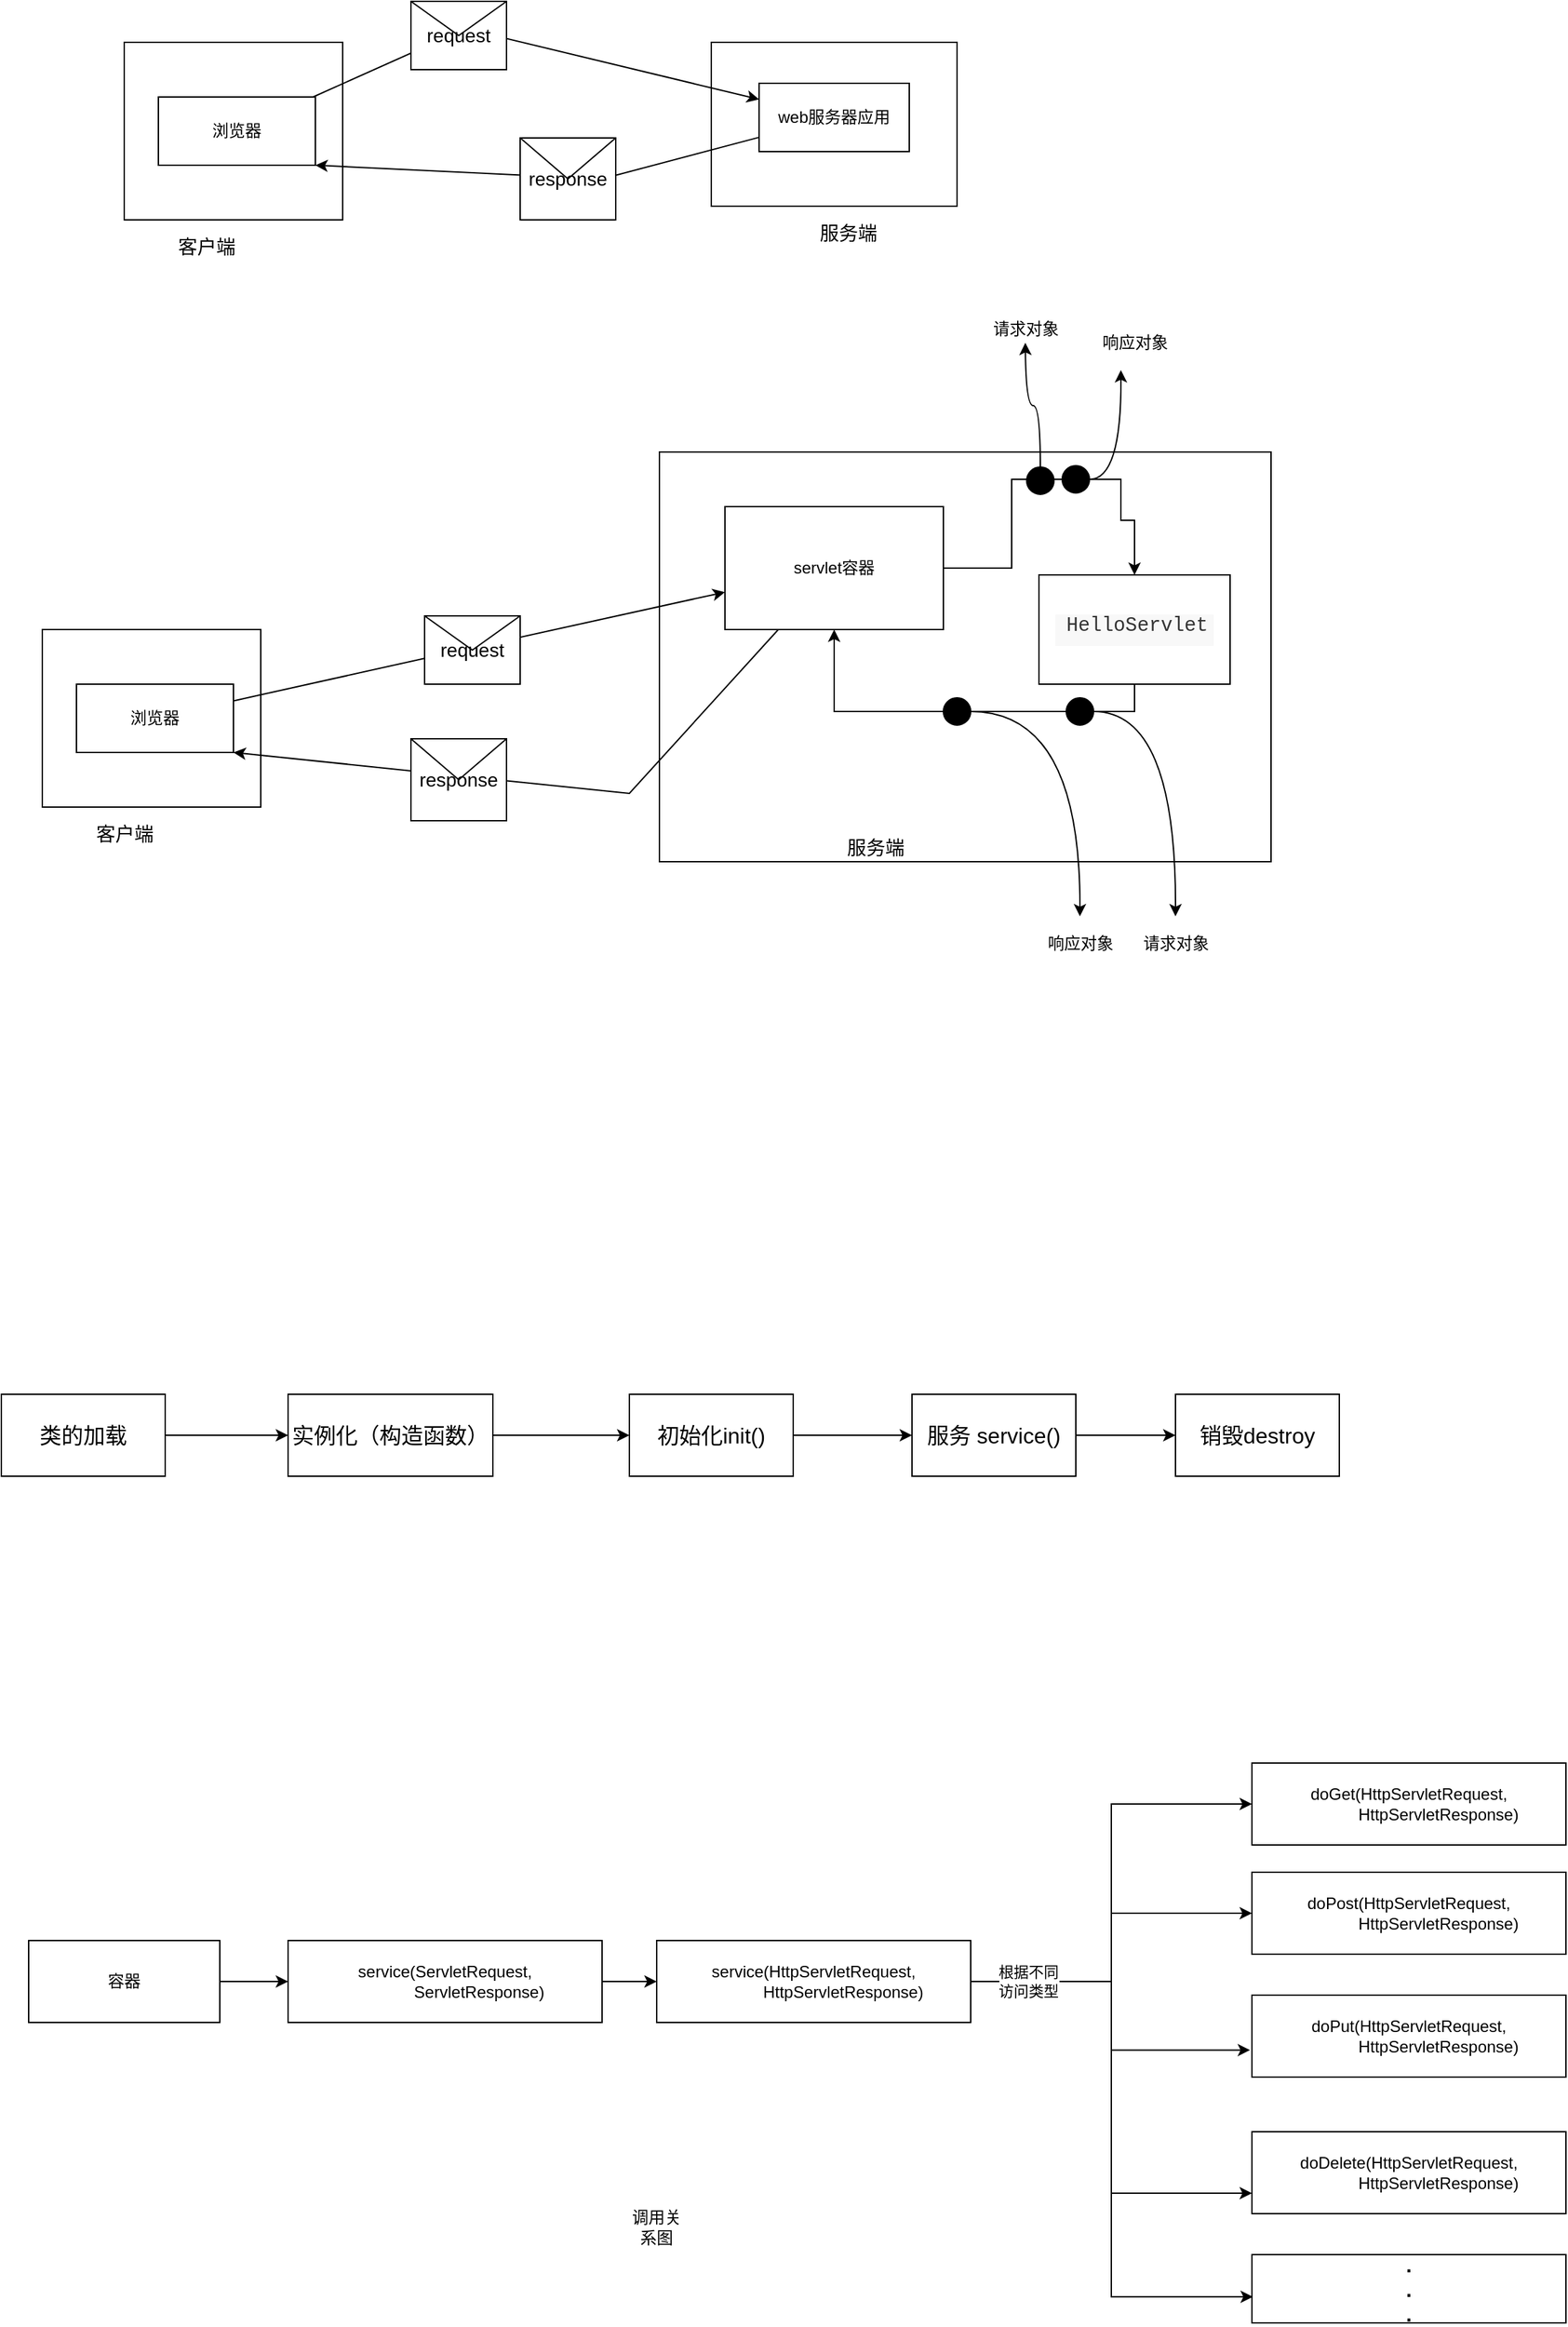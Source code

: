 <mxfile version="13.9.9" type="device"><diagram id="KQxtn0a0X53SCfL3oD3O" name="Page-1"><mxGraphModel dx="749" dy="556" grid="1" gridSize="10" guides="1" tooltips="1" connect="1" arrows="1" fold="1" page="1" pageScale="1" pageWidth="1654" pageHeight="2336" math="0" shadow="0"><root><mxCell id="0"/><mxCell id="1" parent="0"/><mxCell id="lLLf8vL3awieVJQu4hDl-3" value="" style="rounded=0;whiteSpace=wrap;html=1;" parent="1" vertex="1"><mxGeometry x="130" y="40" width="160" height="130" as="geometry"/></mxCell><mxCell id="lLLf8vL3awieVJQu4hDl-6" value="" style="rounded=0;whiteSpace=wrap;html=1;" parent="1" vertex="1"><mxGeometry x="560" y="40" width="180" height="120" as="geometry"/></mxCell><mxCell id="lLLf8vL3awieVJQu4hDl-11" style="edgeStyle=none;rounded=0;orthogonalLoop=1;jettySize=auto;html=1;fontSize=14;" parent="1" source="lLLf8vL3awieVJQu4hDl-7" target="lLLf8vL3awieVJQu4hDl-8" edge="1"><mxGeometry relative="1" as="geometry"><Array as="points"><mxPoint x="380" y="30"/></Array></mxGeometry></mxCell><mxCell id="lLLf8vL3awieVJQu4hDl-7" value="浏览器" style="rounded=0;whiteSpace=wrap;html=1;" parent="1" vertex="1"><mxGeometry x="155" y="80" width="115" height="50" as="geometry"/></mxCell><mxCell id="lLLf8vL3awieVJQu4hDl-14" style="edgeStyle=none;rounded=0;orthogonalLoop=1;jettySize=auto;html=1;entryX=1;entryY=1;entryDx=0;entryDy=0;fontSize=14;" parent="1" source="lLLf8vL3awieVJQu4hDl-8" target="lLLf8vL3awieVJQu4hDl-7" edge="1"><mxGeometry relative="1" as="geometry"><Array as="points"><mxPoint x="480" y="140"/></Array></mxGeometry></mxCell><mxCell id="lLLf8vL3awieVJQu4hDl-8" value="web服务器应用" style="rounded=0;whiteSpace=wrap;html=1;" parent="1" vertex="1"><mxGeometry x="595" y="70" width="110" height="50" as="geometry"/></mxCell><mxCell id="lLLf8vL3awieVJQu4hDl-12" value="request" style="shape=message;html=1;whiteSpace=wrap;html=1;outlineConnect=0;fontSize=14;" parent="1" vertex="1"><mxGeometry x="340" y="10" width="70" height="50" as="geometry"/></mxCell><mxCell id="lLLf8vL3awieVJQu4hDl-15" value="response" style="shape=message;html=1;whiteSpace=wrap;html=1;outlineConnect=0;fontSize=14;" parent="1" vertex="1"><mxGeometry x="420" y="110" width="70" height="60" as="geometry"/></mxCell><mxCell id="lLLf8vL3awieVJQu4hDl-16" value="客户端&lt;br&gt;" style="text;html=1;align=center;verticalAlign=middle;resizable=0;points=[];autosize=1;fontSize=14;" parent="1" vertex="1"><mxGeometry x="160" y="180" width="60" height="20" as="geometry"/></mxCell><mxCell id="lLLf8vL3awieVJQu4hDl-17" value="服务端" style="text;html=1;align=center;verticalAlign=middle;resizable=0;points=[];autosize=1;fontSize=14;" parent="1" vertex="1"><mxGeometry x="630" y="170" width="60" height="20" as="geometry"/></mxCell><mxCell id="0nLTgT2pzcchnPRHzoe5-1" value="" style="rounded=0;whiteSpace=wrap;html=1;" parent="1" vertex="1"><mxGeometry x="70" y="470" width="160" height="130" as="geometry"/></mxCell><mxCell id="0nLTgT2pzcchnPRHzoe5-2" value="" style="rounded=0;whiteSpace=wrap;html=1;" parent="1" vertex="1"><mxGeometry x="522" y="340" width="448" height="300" as="geometry"/></mxCell><mxCell id="0nLTgT2pzcchnPRHzoe5-3" style="edgeStyle=none;rounded=0;orthogonalLoop=1;jettySize=auto;html=1;fontSize=14;" parent="1" source="0nLTgT2pzcchnPRHzoe5-4" target="0nLTgT2pzcchnPRHzoe5-6" edge="1"><mxGeometry relative="1" as="geometry"><Array as="points"><mxPoint x="400" y="480"/></Array></mxGeometry></mxCell><mxCell id="0nLTgT2pzcchnPRHzoe5-4" value="浏览器" style="rounded=0;whiteSpace=wrap;html=1;" parent="1" vertex="1"><mxGeometry x="95" y="510" width="115" height="50" as="geometry"/></mxCell><mxCell id="0nLTgT2pzcchnPRHzoe5-5" style="edgeStyle=none;rounded=0;orthogonalLoop=1;jettySize=auto;html=1;entryX=1;entryY=1;entryDx=0;entryDy=0;fontSize=14;" parent="1" source="0nLTgT2pzcchnPRHzoe5-6" target="0nLTgT2pzcchnPRHzoe5-4" edge="1"><mxGeometry relative="1" as="geometry"><Array as="points"><mxPoint x="500" y="590"/></Array></mxGeometry></mxCell><mxCell id="0nLTgT2pzcchnPRHzoe5-15" style="edgeStyle=orthogonalEdgeStyle;rounded=0;orthogonalLoop=1;jettySize=auto;html=1;entryX=0.5;entryY=0;entryDx=0;entryDy=0;" parent="1" source="0nLTgT2pzcchnPRHzoe5-6" target="0nLTgT2pzcchnPRHzoe5-12" edge="1"><mxGeometry relative="1" as="geometry"><Array as="points"><mxPoint x="780" y="425"/><mxPoint x="780" y="360"/><mxPoint x="860" y="360"/><mxPoint x="860" y="390"/><mxPoint x="870" y="390"/></Array></mxGeometry></mxCell><mxCell id="0nLTgT2pzcchnPRHzoe5-6" value="servlet容器" style="rounded=0;whiteSpace=wrap;html=1;" parent="1" vertex="1"><mxGeometry x="570" y="380" width="160" height="90" as="geometry"/></mxCell><mxCell id="0nLTgT2pzcchnPRHzoe5-7" value="request" style="shape=message;html=1;whiteSpace=wrap;html=1;outlineConnect=0;fontSize=14;" parent="1" vertex="1"><mxGeometry x="350" y="460" width="70" height="50" as="geometry"/></mxCell><mxCell id="0nLTgT2pzcchnPRHzoe5-8" value="response" style="shape=message;html=1;whiteSpace=wrap;html=1;outlineConnect=0;fontSize=14;" parent="1" vertex="1"><mxGeometry x="340" y="550" width="70" height="60" as="geometry"/></mxCell><mxCell id="0nLTgT2pzcchnPRHzoe5-9" value="客户端&lt;br&gt;" style="text;html=1;align=center;verticalAlign=middle;resizable=0;points=[];autosize=1;fontSize=14;" parent="1" vertex="1"><mxGeometry x="100" y="610" width="60" height="20" as="geometry"/></mxCell><mxCell id="0nLTgT2pzcchnPRHzoe5-10" value="服务端" style="text;html=1;align=center;verticalAlign=middle;resizable=0;points=[];autosize=1;fontSize=14;" parent="1" vertex="1"><mxGeometry x="650" y="620" width="60" height="20" as="geometry"/></mxCell><mxCell id="0nLTgT2pzcchnPRHzoe5-16" style="edgeStyle=orthogonalEdgeStyle;rounded=0;orthogonalLoop=1;jettySize=auto;html=1;entryX=0.5;entryY=1;entryDx=0;entryDy=0;exitX=0.5;exitY=1;exitDx=0;exitDy=0;" parent="1" source="0nLTgT2pzcchnPRHzoe5-12" target="0nLTgT2pzcchnPRHzoe5-6" edge="1"><mxGeometry relative="1" as="geometry"/></mxCell><mxCell id="0nLTgT2pzcchnPRHzoe5-12" value="&lt;div style=&quot;box-sizing: border-box ; color: rgb(51 , 51 , 51) ; font-family: &amp;#34;lucida console&amp;#34; , &amp;#34;consolas&amp;#34; , &amp;#34;courier&amp;#34; , monospace ; font-size: 14.4px ; text-align: left ; overflow: hidden ; position: relative ; width: 3px ; height: 0px ; top: 0px ; left: 8px&quot;&gt;&lt;textarea spellcheck=&quot;false&quot; tabindex=&quot;0&quot; style=&quot;box-sizing: border-box ; font-style: inherit ; font-variant: inherit ; font-weight: inherit ; font-stretch: inherit ; line-height: inherit ; font-family: inherit ; margin: 0px ; overflow: auto ; position: absolute ; bottom: -1em ; padding: 0px ; width: 1000px ; height: 1em ; outline: none&quot;&gt;&amp;lt;br class=&quot;Apple-interchange-newline&quot;&amp;gt;&amp;lt;div&amp;gt;&amp;lt;/div&amp;gt;&lt;/textarea&gt;&lt;/div&gt;&lt;div class=&quot;CodeMirror-scroll&quot; tabindex=&quot;-1&quot; style=&quot;box-sizing: content-box ; overflow: hidden ; z-index: 3 ; height: 23px ; outline: 0px ; position: relative ; background-image: inherit ; background-position: inherit ; background-size: inherit ; background-repeat: inherit ; background-attachment: inherit ; background-color: rgb(248 , 248 , 248) ; color: rgb(51 , 51 , 51) ; font-family: &amp;#34;lucida console&amp;#34; , &amp;#34;consolas&amp;#34; , &amp;#34;courier&amp;#34; , monospace ; font-size: 14.4px ; text-align: left&quot;&gt;&lt;div class=&quot;CodeMirror-sizer&quot; style=&quot;box-sizing: border-box ; position: relative ; margin-left: 0px ; margin-bottom: 0px ; border-right-width: 0px ; min-height: 23px ; padding-right: 0px ; padding-bottom: 0px&quot;&gt;&lt;div style=&quot;box-sizing: border-box ; position: relative ; top: 0px&quot;&gt;&lt;div class=&quot;CodeMirror-lines&quot; style=&quot;box-sizing: border-box ; padding: 0px 0px 0px 4px ; cursor: text&quot;&gt;&lt;div style=&quot;box-sizing: border-box ; position: relative ; outline: none&quot;&gt;&lt;div class=&quot;CodeMirror-measure&quot; style=&quot;box-sizing: border-box ; position: absolute ; width: 1126px ; height: 0px ; overflow: hidden ; visibility: hidden&quot;&gt;&lt;pre style=&quot;box-sizing: border-box ; overflow: visible ; font-family: inherit ; padding: 0px 4px ; border-radius: 0px ; border-width: 0px ; background: 0px 0px ; font-size: inherit ; margin-top: 0px ; margin-bottom: 0px ; overflow-wrap: break-word ; color: inherit ; z-index: 2 ; position: static ; word-break: normal ; width: inherit&quot;&gt;&lt;span style=&quot;box-sizing: border-box&quot;&gt;&lt;/span&gt;&lt;/pre&gt;&lt;/div&gt;&lt;div class=&quot;CodeMirror-measure&quot; style=&quot;box-sizing: border-box ; position: absolute ; width: 1126px ; height: 0px ; overflow: hidden ; visibility: hidden&quot;&gt;&lt;/div&gt;&lt;div style=&quot;box-sizing: border-box ; position: relative ; z-index: 1&quot;&gt;&lt;/div&gt;&lt;div class=&quot;CodeMirror-cursors&quot; style=&quot;box-sizing: border-box&quot;&gt;&lt;div class=&quot;CodeMirror-cursor&quot; style=&quot;box-sizing: border-box ; border-left: 1px solid rgb(0 , 0 , 0) ; z-index: 3 ; position: absolute ; visibility: hidden ; border-right: none ; width: 0px ; left: 4px ; top: 0px ; height: 23px&quot;&gt;&lt;/div&gt;&lt;/div&gt;&lt;div class=&quot;CodeMirror-code&quot; style=&quot;box-sizing: border-box&quot;&gt;&lt;div class=&quot;CodeMirror-activeline&quot; style=&quot;box-sizing: border-box ; position: relative&quot;&gt;&lt;div class=&quot;CodeMirror-activeline-background CodeMirror-linebackground&quot; style=&quot;box-sizing: border-box ; position: absolute ; left: 0px ; right: 0px ; top: 0px ; bottom: 0px ; z-index: 0 ; background: inherit&quot;&gt;&lt;/div&gt;&lt;div class=&quot;CodeMirror-gutter-background CodeMirror-activeline-gutter&quot; style=&quot;box-sizing: border-box ; position: absolute ; top: 0px ; bottom: 0px ; z-index: 4 ; left: 0px ; width: 0px&quot;&gt;&lt;/div&gt;&lt;pre class=&quot; CodeMirror-line &quot; style=&quot;box-sizing: border-box ; overflow: visible ; font-family: inherit ; padding: 0px 4px ; border-radius: 0px ; border-top-width: 0px ; border-right: none ; border-bottom-width: 0px ; border-left-width: 0px ; background: 0px 0px ; font-size: inherit ; margin-top: 0px ; margin-bottom: 0px ; overflow-wrap: break-word ; color: inherit ; z-index: 2 ; position: relative ; word-break: normal ; width: inherit&quot;&gt;&lt;span style=&quot;box-sizing: border-box ; padding-right: 0.1px&quot;&gt;HelloServlet&lt;/span&gt;&lt;/pre&gt;&lt;/div&gt;&lt;/div&gt;&lt;/div&gt;&lt;/div&gt;&lt;/div&gt;&lt;/div&gt;&lt;/div&gt;" style="rounded=0;whiteSpace=wrap;html=1;" parent="1" vertex="1"><mxGeometry x="800" y="430" width="140" height="80" as="geometry"/></mxCell><mxCell id="0nLTgT2pzcchnPRHzoe5-28" style="rounded=0;orthogonalLoop=1;jettySize=auto;html=1;edgeStyle=orthogonalEdgeStyle;curved=1;" parent="1" source="0nLTgT2pzcchnPRHzoe5-19" edge="1"><mxGeometry relative="1" as="geometry"><mxPoint x="790" y="260" as="targetPoint"/></mxGeometry></mxCell><mxCell id="0nLTgT2pzcchnPRHzoe5-19" value="" style="ellipse;html=1;labelPosition=left;verticalLabelPosition=bottom;spacingBottom=10;align=right;verticalAlign=bottom;resizable=0;fillColor=#000000;" parent="1" vertex="1"><mxGeometry x="791" y="351" width="20" height="20" as="geometry"/></mxCell><mxCell id="0nLTgT2pzcchnPRHzoe5-29" style="edgeStyle=orthogonalEdgeStyle;curved=1;rounded=0;orthogonalLoop=1;jettySize=auto;html=1;" parent="1" source="0nLTgT2pzcchnPRHzoe5-21" edge="1"><mxGeometry relative="1" as="geometry"><mxPoint x="860" y="280" as="targetPoint"/></mxGeometry></mxCell><mxCell id="0nLTgT2pzcchnPRHzoe5-21" value="" style="ellipse;html=1;labelPosition=left;verticalLabelPosition=bottom;spacingBottom=10;align=right;verticalAlign=bottom;resizable=0;fillColor=#000000;" parent="1" vertex="1"><mxGeometry x="817" y="350" width="20" height="20" as="geometry"/></mxCell><mxCell id="0nLTgT2pzcchnPRHzoe5-32" style="edgeStyle=orthogonalEdgeStyle;curved=1;rounded=0;orthogonalLoop=1;jettySize=auto;html=1;" parent="1" source="0nLTgT2pzcchnPRHzoe5-26" edge="1"><mxGeometry relative="1" as="geometry"><mxPoint x="830" y="680" as="targetPoint"/></mxGeometry></mxCell><mxCell id="0nLTgT2pzcchnPRHzoe5-26" value="" style="ellipse;html=1;labelPosition=left;verticalLabelPosition=bottom;spacingBottom=10;align=right;verticalAlign=bottom;resizable=0;fillColor=#000000;" parent="1" vertex="1"><mxGeometry x="730" y="520" width="20" height="20" as="geometry"/></mxCell><mxCell id="0nLTgT2pzcchnPRHzoe5-30" value="请求对象" style="text;html=1;align=center;verticalAlign=middle;resizable=0;points=[];autosize=1;" parent="1" vertex="1"><mxGeometry x="760" y="240" width="60" height="20" as="geometry"/></mxCell><mxCell id="0nLTgT2pzcchnPRHzoe5-31" value="响应对象" style="text;html=1;align=center;verticalAlign=middle;resizable=0;points=[];autosize=1;" parent="1" vertex="1"><mxGeometry x="840" y="250" width="60" height="20" as="geometry"/></mxCell><mxCell id="0nLTgT2pzcchnPRHzoe5-33" value="响应对象" style="text;html=1;align=center;verticalAlign=middle;resizable=0;points=[];autosize=1;" parent="1" vertex="1"><mxGeometry x="800" y="690" width="60" height="20" as="geometry"/></mxCell><mxCell id="0nLTgT2pzcchnPRHzoe5-36" style="edgeStyle=orthogonalEdgeStyle;curved=1;rounded=0;orthogonalLoop=1;jettySize=auto;html=1;" parent="1" source="0nLTgT2pzcchnPRHzoe5-35" edge="1"><mxGeometry relative="1" as="geometry"><mxPoint x="900" y="680" as="targetPoint"/></mxGeometry></mxCell><mxCell id="0nLTgT2pzcchnPRHzoe5-35" value="" style="ellipse;html=1;labelPosition=left;verticalLabelPosition=bottom;spacingBottom=10;align=right;verticalAlign=bottom;resizable=0;fillColor=#000000;" parent="1" vertex="1"><mxGeometry x="820" y="520" width="20" height="20" as="geometry"/></mxCell><mxCell id="0nLTgT2pzcchnPRHzoe5-37" value="请求对象" style="text;html=1;align=center;verticalAlign=middle;resizable=0;points=[];autosize=1;" parent="1" vertex="1"><mxGeometry x="870" y="690" width="60" height="20" as="geometry"/></mxCell><mxCell id="0nLTgT2pzcchnPRHzoe5-44" style="edgeStyle=orthogonalEdgeStyle;curved=1;rounded=0;orthogonalLoop=1;jettySize=auto;html=1;entryX=0;entryY=0.5;entryDx=0;entryDy=0;" parent="1" source="0nLTgT2pzcchnPRHzoe5-39" target="0nLTgT2pzcchnPRHzoe5-40" edge="1"><mxGeometry relative="1" as="geometry"/></mxCell><mxCell id="0nLTgT2pzcchnPRHzoe5-39" value="&lt;font style=&quot;font-size: 16px&quot;&gt;类的加载&lt;/font&gt;" style="rounded=0;whiteSpace=wrap;html=1;fillColor=#FFFFFF;" parent="1" vertex="1"><mxGeometry x="40" y="1030" width="120" height="60" as="geometry"/></mxCell><mxCell id="0nLTgT2pzcchnPRHzoe5-45" style="edgeStyle=orthogonalEdgeStyle;curved=1;rounded=0;orthogonalLoop=1;jettySize=auto;html=1;" parent="1" source="0nLTgT2pzcchnPRHzoe5-40" target="0nLTgT2pzcchnPRHzoe5-41" edge="1"><mxGeometry relative="1" as="geometry"/></mxCell><mxCell id="0nLTgT2pzcchnPRHzoe5-40" value="&lt;font style=&quot;font-size: 16px&quot;&gt;实例化（构造函数）&lt;/font&gt;" style="rounded=0;whiteSpace=wrap;html=1;fillColor=#FFFFFF;" parent="1" vertex="1"><mxGeometry x="250" y="1030" width="150" height="60" as="geometry"/></mxCell><mxCell id="0nLTgT2pzcchnPRHzoe5-46" style="edgeStyle=orthogonalEdgeStyle;curved=1;rounded=0;orthogonalLoop=1;jettySize=auto;html=1;" parent="1" source="0nLTgT2pzcchnPRHzoe5-41" target="0nLTgT2pzcchnPRHzoe5-42" edge="1"><mxGeometry relative="1" as="geometry"/></mxCell><mxCell id="0nLTgT2pzcchnPRHzoe5-41" value="&lt;span style=&quot;font-size: 16px&quot;&gt;初始化init()&lt;/span&gt;" style="rounded=0;whiteSpace=wrap;html=1;fillColor=#FFFFFF;" parent="1" vertex="1"><mxGeometry x="500" y="1030" width="120" height="60" as="geometry"/></mxCell><mxCell id="0nLTgT2pzcchnPRHzoe5-47" style="edgeStyle=orthogonalEdgeStyle;curved=1;rounded=0;orthogonalLoop=1;jettySize=auto;html=1;" parent="1" source="0nLTgT2pzcchnPRHzoe5-42" target="0nLTgT2pzcchnPRHzoe5-43" edge="1"><mxGeometry relative="1" as="geometry"/></mxCell><mxCell id="0nLTgT2pzcchnPRHzoe5-42" value="&lt;span style=&quot;font-size: 16px&quot;&gt;服务 service()&lt;/span&gt;" style="rounded=0;whiteSpace=wrap;html=1;fillColor=#FFFFFF;" parent="1" vertex="1"><mxGeometry x="707" y="1030" width="120" height="60" as="geometry"/></mxCell><mxCell id="0nLTgT2pzcchnPRHzoe5-43" value="&lt;span style=&quot;font-size: 16px&quot;&gt;销毁destroy&lt;/span&gt;" style="rounded=0;whiteSpace=wrap;html=1;fillColor=#FFFFFF;" parent="1" vertex="1"><mxGeometry x="900" y="1030" width="120" height="60" as="geometry"/></mxCell><mxCell id="TRQJSh1gL-1M_a5iN0Lh-5" style="edgeStyle=orthogonalEdgeStyle;rounded=0;orthogonalLoop=1;jettySize=auto;html=1;" edge="1" parent="1" source="TRQJSh1gL-1M_a5iN0Lh-1" target="TRQJSh1gL-1M_a5iN0Lh-4"><mxGeometry relative="1" as="geometry"/></mxCell><mxCell id="TRQJSh1gL-1M_a5iN0Lh-1" value="&lt;font style=&quot;font-size: 12px&quot;&gt;service(ServletRequest,&lt;br&gt;&amp;nbsp; &amp;nbsp; &amp;nbsp; &amp;nbsp; &amp;nbsp; &amp;nbsp; &amp;nbsp; &amp;nbsp;ServletResponse)&lt;/font&gt;" style="rounded=0;whiteSpace=wrap;html=1;" vertex="1" parent="1"><mxGeometry x="250" y="1430" width="230" height="60" as="geometry"/></mxCell><mxCell id="TRQJSh1gL-1M_a5iN0Lh-3" style="edgeStyle=orthogonalEdgeStyle;rounded=0;orthogonalLoop=1;jettySize=auto;html=1;" edge="1" parent="1" source="TRQJSh1gL-1M_a5iN0Lh-2" target="TRQJSh1gL-1M_a5iN0Lh-1"><mxGeometry relative="1" as="geometry"/></mxCell><mxCell id="TRQJSh1gL-1M_a5iN0Lh-2" value="容器" style="rounded=0;whiteSpace=wrap;html=1;" vertex="1" parent="1"><mxGeometry x="60" y="1430" width="140" height="60" as="geometry"/></mxCell><mxCell id="TRQJSh1gL-1M_a5iN0Lh-11" style="edgeStyle=orthogonalEdgeStyle;rounded=0;orthogonalLoop=1;jettySize=auto;html=1;entryX=0;entryY=0.5;entryDx=0;entryDy=0;" edge="1" parent="1" source="TRQJSh1gL-1M_a5iN0Lh-4" target="TRQJSh1gL-1M_a5iN0Lh-8"><mxGeometry relative="1" as="geometry"/></mxCell><mxCell id="TRQJSh1gL-1M_a5iN0Lh-12" style="edgeStyle=orthogonalEdgeStyle;rounded=0;orthogonalLoop=1;jettySize=auto;html=1;exitX=1;exitY=0.5;exitDx=0;exitDy=0;entryX=0;entryY=0.5;entryDx=0;entryDy=0;" edge="1" parent="1" source="TRQJSh1gL-1M_a5iN0Lh-4" target="TRQJSh1gL-1M_a5iN0Lh-6"><mxGeometry relative="1" as="geometry"/></mxCell><mxCell id="TRQJSh1gL-1M_a5iN0Lh-13" style="edgeStyle=orthogonalEdgeStyle;rounded=0;orthogonalLoop=1;jettySize=auto;html=1;exitX=1;exitY=0.5;exitDx=0;exitDy=0;entryX=-0.006;entryY=0.67;entryDx=0;entryDy=0;entryPerimeter=0;" edge="1" parent="1" source="TRQJSh1gL-1M_a5iN0Lh-4" target="TRQJSh1gL-1M_a5iN0Lh-7"><mxGeometry relative="1" as="geometry"/></mxCell><mxCell id="TRQJSh1gL-1M_a5iN0Lh-14" style="edgeStyle=orthogonalEdgeStyle;rounded=0;orthogonalLoop=1;jettySize=auto;html=1;entryX=0;entryY=0.75;entryDx=0;entryDy=0;" edge="1" parent="1" source="TRQJSh1gL-1M_a5iN0Lh-4" target="TRQJSh1gL-1M_a5iN0Lh-9"><mxGeometry relative="1" as="geometry"/></mxCell><mxCell id="TRQJSh1gL-1M_a5iN0Lh-15" style="edgeStyle=orthogonalEdgeStyle;rounded=0;orthogonalLoop=1;jettySize=auto;html=1;entryX=0.003;entryY=0.618;entryDx=0;entryDy=0;entryPerimeter=0;" edge="1" parent="1" source="TRQJSh1gL-1M_a5iN0Lh-4" target="TRQJSh1gL-1M_a5iN0Lh-10"><mxGeometry relative="1" as="geometry"/></mxCell><mxCell id="TRQJSh1gL-1M_a5iN0Lh-17" value="根据不同&lt;br&gt;访问类型" style="edgeLabel;html=1;align=center;verticalAlign=middle;resizable=0;points=[];" vertex="1" connectable="0" parent="TRQJSh1gL-1M_a5iN0Lh-15"><mxGeometry x="-0.847" relative="1" as="geometry"><mxPoint x="7.9" as="offset"/></mxGeometry></mxCell><mxCell id="TRQJSh1gL-1M_a5iN0Lh-4" value="&lt;font style=&quot;font-size: 12px&quot;&gt;service(HttpServletRequest,&lt;br&gt;&amp;nbsp; &amp;nbsp; &amp;nbsp; &amp;nbsp; &amp;nbsp; &amp;nbsp; &amp;nbsp;HttpServletResponse)&lt;/font&gt;" style="rounded=0;whiteSpace=wrap;html=1;" vertex="1" parent="1"><mxGeometry x="520" y="1430" width="230" height="60" as="geometry"/></mxCell><mxCell id="TRQJSh1gL-1M_a5iN0Lh-6" value="&lt;font style=&quot;font-size: 12px&quot;&gt;doPost(HttpServletRequest,&lt;br&gt;&amp;nbsp; &amp;nbsp; &amp;nbsp; &amp;nbsp; &amp;nbsp; &amp;nbsp; &amp;nbsp;HttpServletResponse)&lt;/font&gt;" style="rounded=0;whiteSpace=wrap;html=1;" vertex="1" parent="1"><mxGeometry x="956" y="1380" width="230" height="60" as="geometry"/></mxCell><mxCell id="TRQJSh1gL-1M_a5iN0Lh-7" value="&lt;font style=&quot;font-size: 12px&quot;&gt;doPut(HttpServletRequest,&lt;br&gt;&amp;nbsp; &amp;nbsp; &amp;nbsp; &amp;nbsp; &amp;nbsp; &amp;nbsp; &amp;nbsp;HttpServletResponse)&lt;/font&gt;" style="rounded=0;whiteSpace=wrap;html=1;" vertex="1" parent="1"><mxGeometry x="956" y="1470" width="230" height="60" as="geometry"/></mxCell><mxCell id="TRQJSh1gL-1M_a5iN0Lh-8" value="&lt;font style=&quot;font-size: 12px&quot;&gt;doGet(HttpServletRequest,&lt;br&gt;&amp;nbsp; &amp;nbsp; &amp;nbsp; &amp;nbsp; &amp;nbsp; &amp;nbsp; &amp;nbsp;HttpServletResponse)&lt;/font&gt;" style="rounded=0;whiteSpace=wrap;html=1;" vertex="1" parent="1"><mxGeometry x="956" y="1300" width="230" height="60" as="geometry"/></mxCell><mxCell id="TRQJSh1gL-1M_a5iN0Lh-9" value="&lt;font style=&quot;font-size: 12px&quot;&gt;doDelete(HttpServletRequest,&lt;br&gt;&amp;nbsp; &amp;nbsp; &amp;nbsp; &amp;nbsp; &amp;nbsp; &amp;nbsp; &amp;nbsp;HttpServletResponse)&lt;/font&gt;" style="rounded=0;whiteSpace=wrap;html=1;" vertex="1" parent="1"><mxGeometry x="956" y="1570" width="230" height="60" as="geometry"/></mxCell><mxCell id="TRQJSh1gL-1M_a5iN0Lh-10" value="&lt;font style=&quot;font-size: 15px&quot;&gt;&lt;b style=&quot;line-height: 0%&quot;&gt;.&lt;br&gt;.&lt;br&gt;.&lt;/b&gt;&lt;/font&gt;" style="rounded=0;whiteSpace=wrap;html=1;" vertex="1" parent="1"><mxGeometry x="956" y="1660" width="230" height="50" as="geometry"/></mxCell><mxCell id="TRQJSh1gL-1M_a5iN0Lh-19" value="调用关系图" style="text;html=1;strokeColor=none;fillColor=none;align=center;verticalAlign=middle;whiteSpace=wrap;rounded=0;" vertex="1" parent="1"><mxGeometry x="500" y="1630" width="40" height="20" as="geometry"/></mxCell></root></mxGraphModel></diagram></mxfile>